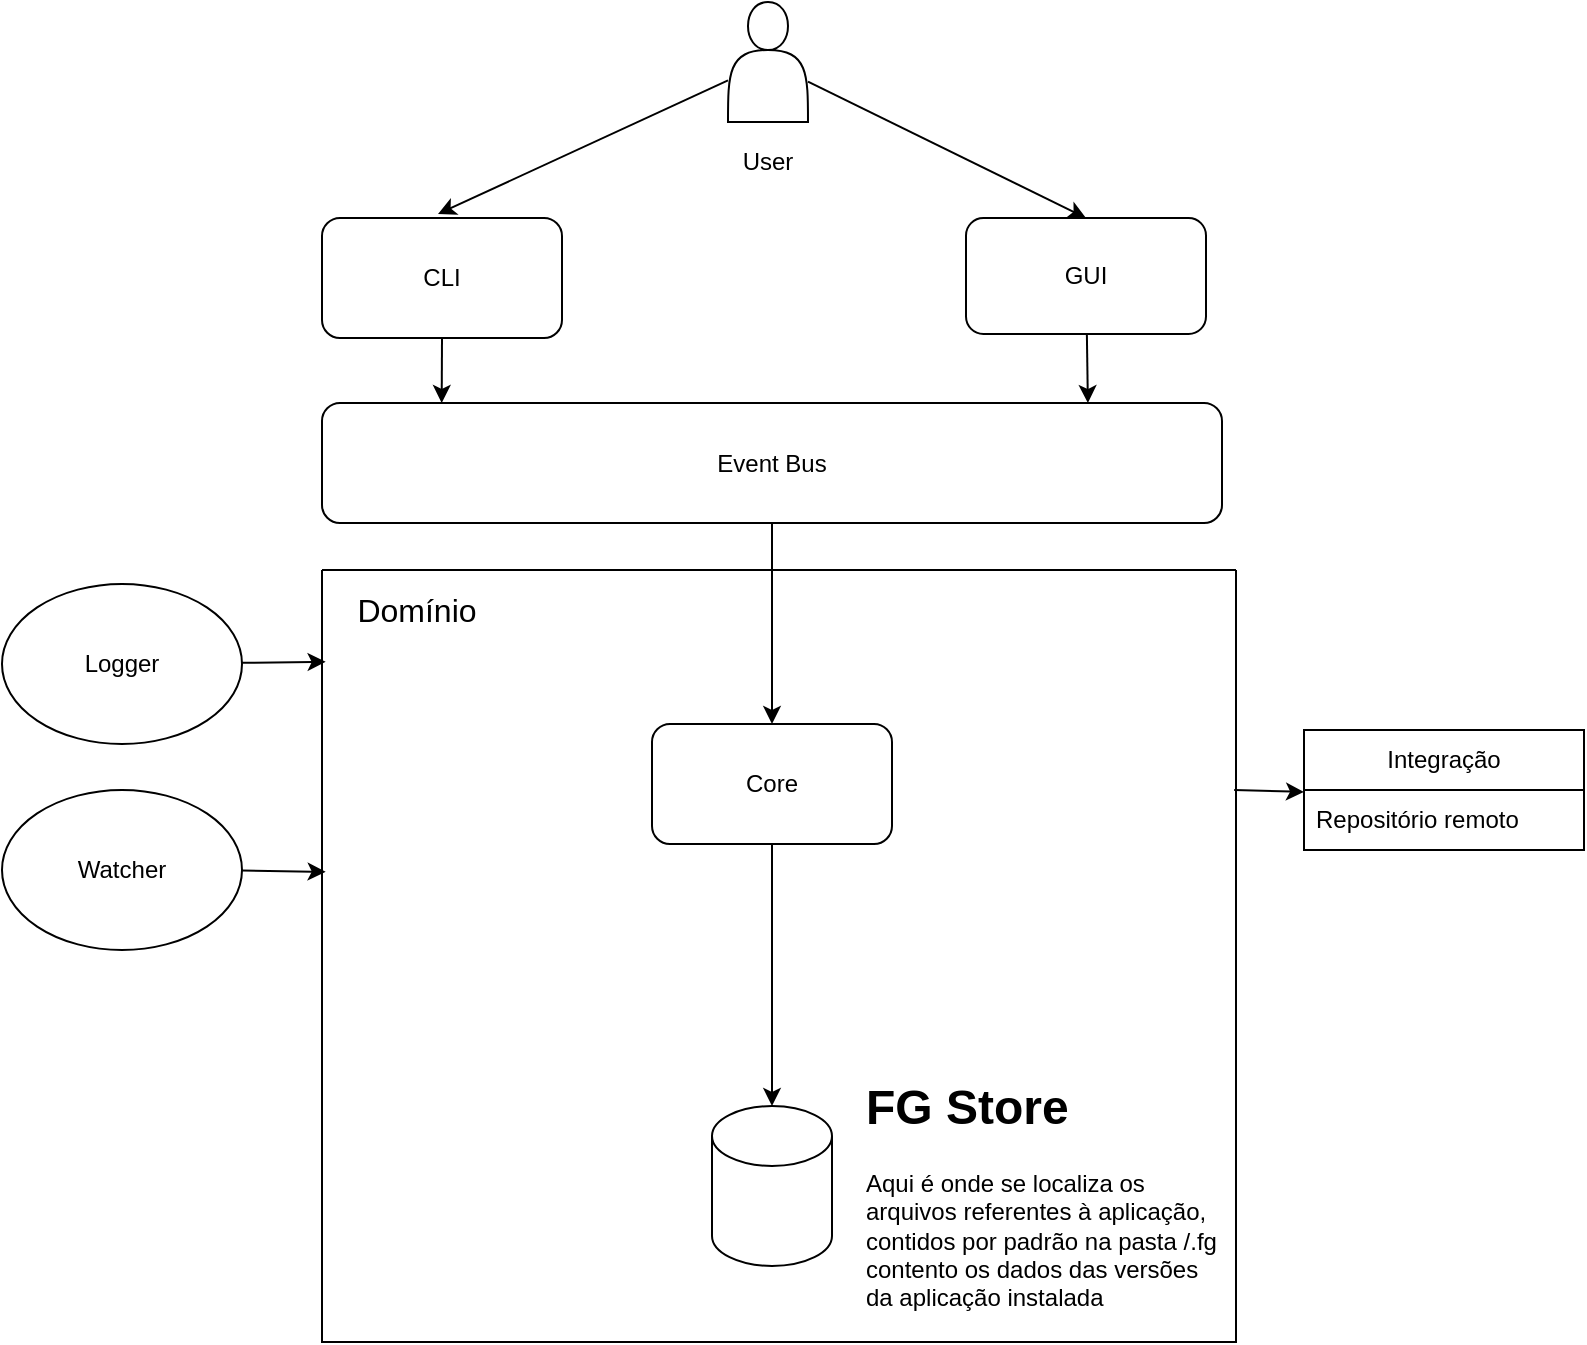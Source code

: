 <mxfile>
    <diagram id="jjcbN2l7Wg3hJ9S6H5Cv" name="Page-1">
        <mxGraphModel dx="1130" dy="787" grid="0" gridSize="10" guides="1" tooltips="1" connect="1" arrows="1" fold="1" page="1" pageScale="1" pageWidth="850" pageHeight="1100" background="none" math="0" shadow="0">
            <root>
                <mxCell id="0"/>
                <mxCell id="1" parent="0"/>
                <mxCell id="2" value="" style="shape=cylinder3;whiteSpace=wrap;html=1;boundedLbl=1;backgroundOutline=1;size=15;strokeColor=default;" vertex="1" parent="1">
                    <mxGeometry x="461" y="681" width="60" height="80" as="geometry"/>
                </mxCell>
                <mxCell id="3" value="Core" style="rounded=1;whiteSpace=wrap;html=1;" vertex="1" parent="1">
                    <mxGeometry x="431" y="490" width="120" height="60" as="geometry"/>
                </mxCell>
                <mxCell id="4" value="CLI" style="rounded=1;whiteSpace=wrap;html=1;" vertex="1" parent="1">
                    <mxGeometry x="266" y="237" width="120" height="60" as="geometry"/>
                </mxCell>
                <mxCell id="5" value="GUI" style="rounded=1;whiteSpace=wrap;html=1;" vertex="1" parent="1">
                    <mxGeometry x="588" y="237" width="120" height="58" as="geometry"/>
                </mxCell>
                <mxCell id="7" style="edgeStyle=none;html=1;exitX=0.5;exitY=1;exitDx=0;exitDy=0;entryX=0.5;entryY=0;entryDx=0;entryDy=0;" edge="1" parent="1" source="6" target="3">
                    <mxGeometry relative="1" as="geometry"/>
                </mxCell>
                <mxCell id="10" value="Integração" style="swimlane;fontStyle=0;childLayout=stackLayout;horizontal=1;startSize=30;horizontalStack=0;resizeParent=1;resizeParentMax=0;resizeLast=0;collapsible=1;marginBottom=0;whiteSpace=wrap;html=1;" vertex="1" parent="1">
                    <mxGeometry x="757" y="493" width="140" height="60" as="geometry"/>
                </mxCell>
                <mxCell id="11" value="Repositório remoto" style="text;strokeColor=none;fillColor=none;align=left;verticalAlign=middle;spacingLeft=4;spacingRight=4;overflow=hidden;points=[[0,0.5],[1,0.5]];portConstraint=eastwest;rotatable=0;whiteSpace=wrap;html=1;" vertex="1" parent="10">
                    <mxGeometry y="30" width="140" height="30" as="geometry"/>
                </mxCell>
                <mxCell id="14" style="edgeStyle=none;html=1;exitX=0.5;exitY=1;exitDx=0;exitDy=0;entryX=0.133;entryY=0;entryDx=0;entryDy=0;entryPerimeter=0;" edge="1" parent="1" source="4" target="6">
                    <mxGeometry relative="1" as="geometry"/>
                </mxCell>
                <mxCell id="15" style="edgeStyle=none;html=1;entryX=0.851;entryY=0;entryDx=0;entryDy=0;entryPerimeter=0;" edge="1" parent="1" source="5" target="6">
                    <mxGeometry relative="1" as="geometry"/>
                </mxCell>
                <mxCell id="16" style="edgeStyle=none;html=1;exitX=0.5;exitY=1;exitDx=0;exitDy=0;entryX=0.5;entryY=0;entryDx=0;entryDy=0;entryPerimeter=0;" edge="1" parent="1" source="3" target="2">
                    <mxGeometry relative="1" as="geometry"/>
                </mxCell>
                <mxCell id="17" style="edgeStyle=none;html=1;entryX=0;entryY=0.033;entryDx=0;entryDy=0;entryPerimeter=0;exitX=0.998;exitY=0.285;exitDx=0;exitDy=0;exitPerimeter=0;" edge="1" parent="1" source="26" target="11">
                    <mxGeometry relative="1" as="geometry"/>
                </mxCell>
                <mxCell id="18" value="&lt;h1 style=&quot;margin-top: 0px;&quot;&gt;FG Store&lt;/h1&gt;&lt;p&gt;Aqui é onde se localiza os arquivos referentes à aplicação, contidos por padrão na pasta /.fg contento os dados das versões da aplicação instalada&lt;/p&gt;" style="text;html=1;whiteSpace=wrap;overflow=hidden;rounded=0;" vertex="1" parent="1">
                    <mxGeometry x="536" y="661" width="180" height="120" as="geometry"/>
                </mxCell>
                <mxCell id="38" style="edgeStyle=none;html=1;" edge="1" parent="1" source="19">
                    <mxGeometry relative="1" as="geometry">
                        <mxPoint x="324" y="235" as="targetPoint"/>
                    </mxGeometry>
                </mxCell>
                <mxCell id="39" style="edgeStyle=none;html=1;entryX=0.5;entryY=0;entryDx=0;entryDy=0;" edge="1" parent="1" source="19" target="5">
                    <mxGeometry relative="1" as="geometry"/>
                </mxCell>
                <mxCell id="19" value="" style="shape=actor;whiteSpace=wrap;html=1;" vertex="1" parent="1">
                    <mxGeometry x="469" y="129" width="40" height="60" as="geometry"/>
                </mxCell>
                <mxCell id="23" value="User" style="text;html=1;align=center;verticalAlign=middle;whiteSpace=wrap;rounded=0;" vertex="1" parent="1">
                    <mxGeometry x="459" y="194" width="60" height="30" as="geometry"/>
                </mxCell>
                <mxCell id="24" value="" style="swimlane;startSize=0;" vertex="1" parent="1">
                    <mxGeometry x="388" y="354" width="146" height="11" as="geometry"/>
                </mxCell>
                <mxCell id="6" value="Event Bus" style="rounded=1;whiteSpace=wrap;html=1;" vertex="1" parent="1">
                    <mxGeometry x="266" y="329.5" width="450" height="60" as="geometry"/>
                </mxCell>
                <mxCell id="26" value="" style="swimlane;startSize=0;" vertex="1" parent="1">
                    <mxGeometry x="266" y="413" width="457" height="386" as="geometry"/>
                </mxCell>
                <mxCell id="32" value="&lt;font style=&quot;font-size: 16px;&quot;&gt;Domínio&lt;/font&gt;" style="text;html=1;align=center;verticalAlign=middle;whiteSpace=wrap;rounded=0;" vertex="1" parent="26">
                    <mxGeometry x="5" y="5" width="85" height="29" as="geometry"/>
                </mxCell>
                <mxCell id="33" value="Logger" style="ellipse;whiteSpace=wrap;html=1;" vertex="1" parent="1">
                    <mxGeometry x="106" y="420" width="120" height="80" as="geometry"/>
                </mxCell>
                <mxCell id="34" value="Watcher" style="ellipse;whiteSpace=wrap;html=1;" vertex="1" parent="1">
                    <mxGeometry x="106" y="523" width="120" height="80" as="geometry"/>
                </mxCell>
                <mxCell id="35" style="edgeStyle=none;html=1;entryX=0.004;entryY=0.391;entryDx=0;entryDy=0;entryPerimeter=0;" edge="1" parent="1" source="34" target="26">
                    <mxGeometry relative="1" as="geometry"/>
                </mxCell>
                <mxCell id="36" style="edgeStyle=none;html=1;entryX=0.004;entryY=0.119;entryDx=0;entryDy=0;entryPerimeter=0;" edge="1" parent="1" source="33" target="26">
                    <mxGeometry relative="1" as="geometry"/>
                </mxCell>
            </root>
        </mxGraphModel>
    </diagram>
</mxfile>